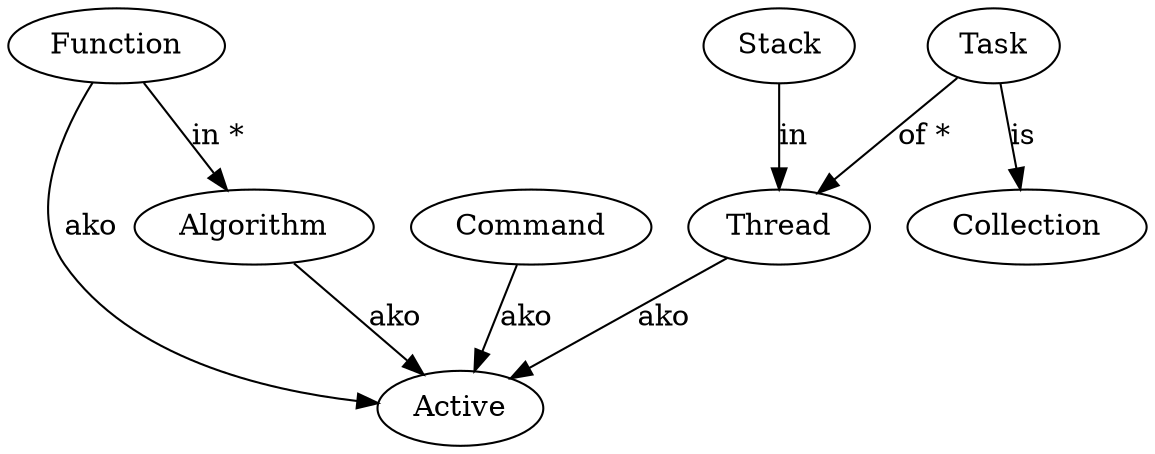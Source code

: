 digraph {
Function -> Active [label=ako];
Command -> Active [label=ako];
Thread -> Active [label=ako];
Algorithm -> Active [label=ako];
Function -> Algorithm [label="in *"];
Stack -> Thread [label=in];
Task -> Collection [label=is];
Task -> Thread [label="of *"];
#Sort -> Algorithm [label=ako];
#Index -> Algorithm [label=ako];
#Search -> Algorithm [label=ako];
}